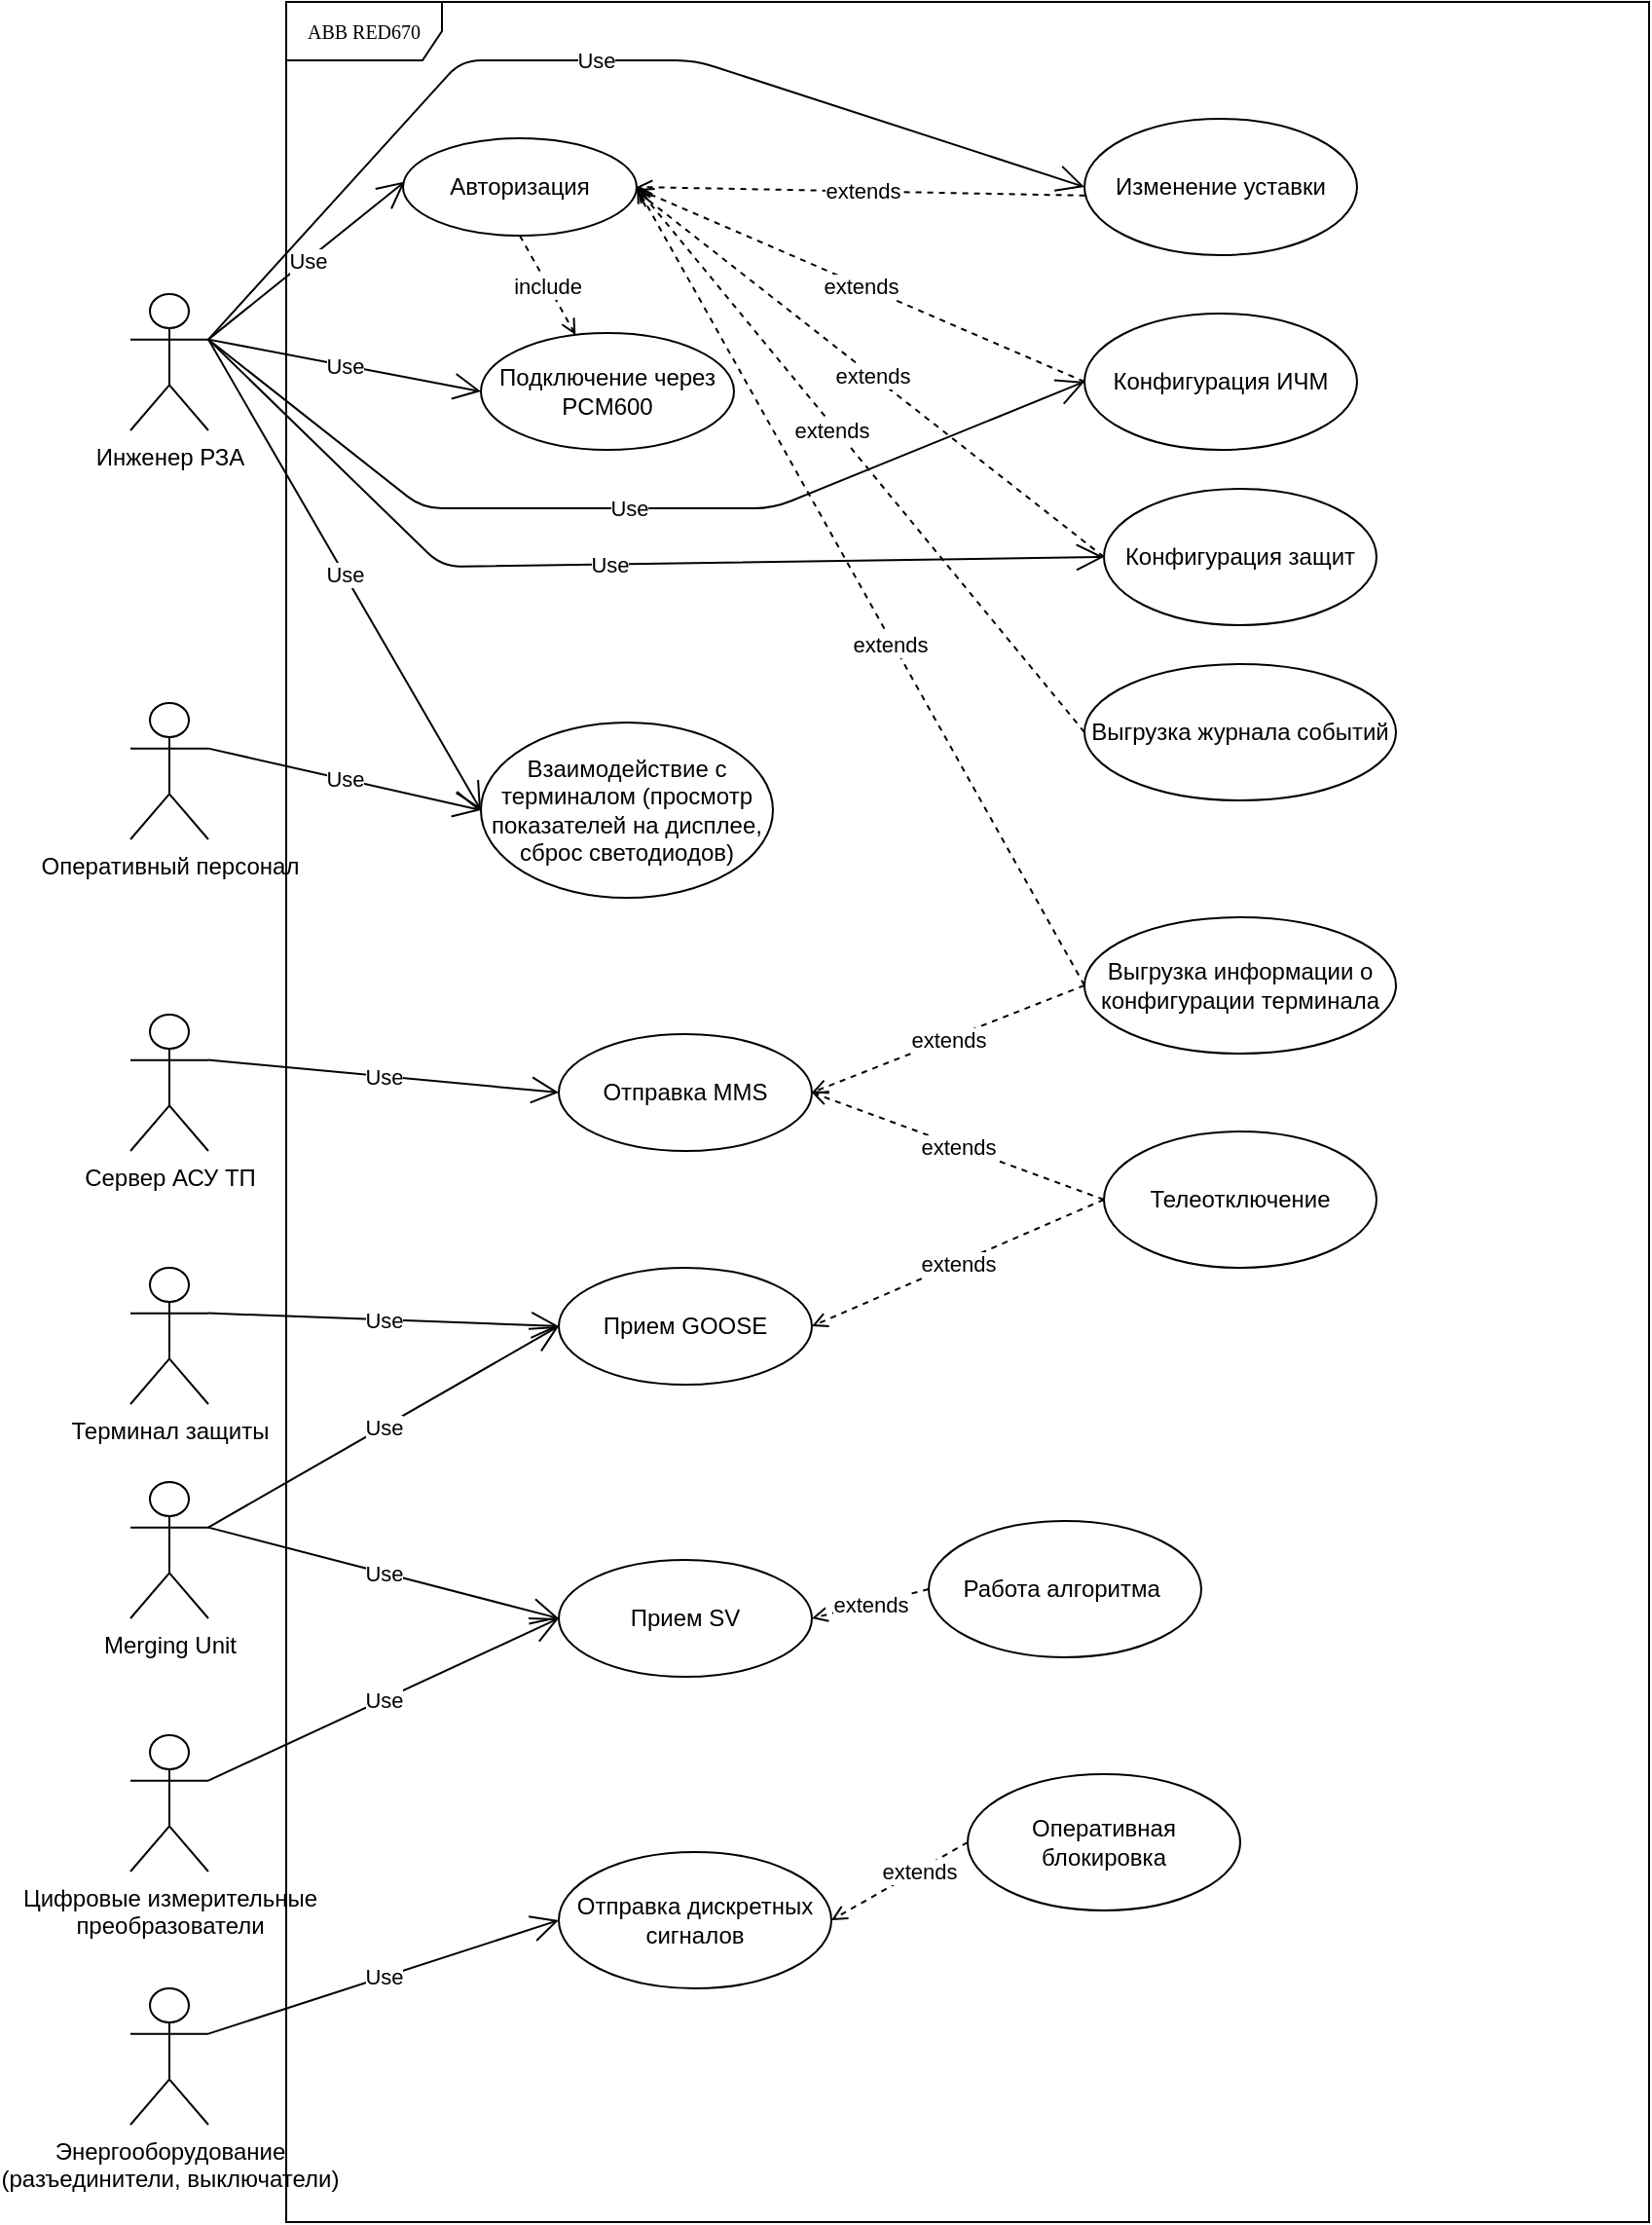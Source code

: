 <mxfile version="13.0.4" type="device"><diagram name="Page-1" id="c4acf3e9-155e-7222-9cf6-157b1a14988f"><mxGraphModel dx="1205" dy="571" grid="1" gridSize="10" guides="1" tooltips="1" connect="1" arrows="1" fold="1" page="0" pageScale="1" pageWidth="827" pageHeight="1169" background="#ffffff" math="0" shadow="0"><root><mxCell id="0"/><mxCell id="1" parent="0"/><mxCell id="17acba5748e5396b-1" value="ABB RED670" style="shape=umlFrame;whiteSpace=wrap;html=1;rounded=0;shadow=0;comic=0;labelBackgroundColor=none;strokeWidth=1;fontFamily=Verdana;fontSize=10;align=center;width=80;height=30;flipV=0;" parent="1" vertex="1"><mxGeometry x="170" y="30" width="700" height="1140" as="geometry"/></mxCell><mxCell id="Tf_DJ0qZdRW2bOFP_lZ6-1" value="Инженер РЗА" style="shape=umlActor;verticalLabelPosition=bottom;verticalAlign=top;html=1;outlineConnect=0;" parent="1" vertex="1"><mxGeometry x="90" y="180" width="40" height="70" as="geometry"/></mxCell><mxCell id="Tf_DJ0qZdRW2bOFP_lZ6-4" value="Авторизация" style="ellipse;whiteSpace=wrap;html=1;" parent="1" vertex="1"><mxGeometry x="230" y="100" width="120" height="50" as="geometry"/></mxCell><mxCell id="Tf_DJ0qZdRW2bOFP_lZ6-5" value="Изменение уставки" style="ellipse;whiteSpace=wrap;html=1;" parent="1" vertex="1"><mxGeometry x="580" y="90" width="140" height="70" as="geometry"/></mxCell><mxCell id="Tf_DJ0qZdRW2bOFP_lZ6-7" value="" style="endArrow=open;exitX=0.002;exitY=0.563;exitDx=0;exitDy=0;entryX=1;entryY=0.5;entryDx=0;entryDy=0;html=1;dashed=1;endFill=0;exitPerimeter=0;" parent="1" source="Tf_DJ0qZdRW2bOFP_lZ6-5" target="Tf_DJ0qZdRW2bOFP_lZ6-4" edge="1"><mxGeometry relative="1" as="geometry"><mxPoint x="460.0" y="160.0" as="sourcePoint"/><mxPoint x="600.0" y="160.0" as="targetPoint"/></mxGeometry></mxCell><mxCell id="Tf_DJ0qZdRW2bOFP_lZ6-8" value="extends" style="edgeLabel;resizable=0;html=1;align=center;verticalAlign=middle;" parent="Tf_DJ0qZdRW2bOFP_lZ6-7" connectable="0" vertex="1"><mxGeometry relative="1" as="geometry"/></mxCell><mxCell id="Tf_DJ0qZdRW2bOFP_lZ6-10" value="" style="endArrow=open;html=1;dashed=1;endFill=0;exitX=0.5;exitY=1;exitDx=0;exitDy=0;" parent="1" source="Tf_DJ0qZdRW2bOFP_lZ6-4" target="Tf_DJ0qZdRW2bOFP_lZ6-23" edge="1"><mxGeometry relative="1" as="geometry"><mxPoint x="475" y="350.34" as="sourcePoint"/><mxPoint x="335.0" y="350.0" as="targetPoint"/></mxGeometry></mxCell><mxCell id="Tf_DJ0qZdRW2bOFP_lZ6-11" value="include" style="edgeLabel;resizable=0;html=1;align=center;verticalAlign=middle;" parent="Tf_DJ0qZdRW2bOFP_lZ6-10" connectable="0" vertex="1"><mxGeometry relative="1" as="geometry"/></mxCell><mxCell id="Tf_DJ0qZdRW2bOFP_lZ6-12" value="Конфигурация ИЧМ" style="ellipse;whiteSpace=wrap;html=1;" parent="1" vertex="1"><mxGeometry x="580" y="190" width="140" height="70" as="geometry"/></mxCell><mxCell id="Tf_DJ0qZdRW2bOFP_lZ6-17" value="Use" style="endArrow=open;endSize=12;html=1;entryX=0.008;entryY=0.444;entryDx=0;entryDy=0;entryPerimeter=0;exitX=1;exitY=0.333;exitDx=0;exitDy=0;exitPerimeter=0;" parent="1" source="Tf_DJ0qZdRW2bOFP_lZ6-1" target="Tf_DJ0qZdRW2bOFP_lZ6-4" edge="1"><mxGeometry width="160" relative="1" as="geometry"><mxPoint x="130" y="215" as="sourcePoint"/><mxPoint x="290" y="214.66" as="targetPoint"/></mxGeometry></mxCell><mxCell id="Tf_DJ0qZdRW2bOFP_lZ6-18" value="Use" style="endArrow=open;endSize=12;html=1;exitX=1;exitY=0.333;exitDx=0;exitDy=0;exitPerimeter=0;entryX=0;entryY=0.5;entryDx=0;entryDy=0;" parent="1" source="Tf_DJ0qZdRW2bOFP_lZ6-1" edge="1" target="Tf_DJ0qZdRW2bOFP_lZ6-12"><mxGeometry width="160" relative="1" as="geometry"><mxPoint x="190" y="303.92" as="sourcePoint"/><mxPoint x="510" y="235" as="targetPoint"/><Array as="points"><mxPoint x="240" y="290"/><mxPoint x="420" y="290"/></Array></mxGeometry></mxCell><mxCell id="Tf_DJ0qZdRW2bOFP_lZ6-20" value="Use" style="endArrow=open;endSize=12;html=1;exitX=1;exitY=0.333;exitDx=0;exitDy=0;exitPerimeter=0;entryX=0;entryY=0.5;entryDx=0;entryDy=0;" parent="1" source="Tf_DJ0qZdRW2bOFP_lZ6-1" edge="1" target="Tf_DJ0qZdRW2bOFP_lZ6-5"><mxGeometry width="160" relative="1" as="geometry"><mxPoint x="120" y="70.003" as="sourcePoint"/><mxPoint x="510" y="140" as="targetPoint"/><Array as="points"><mxPoint x="260" y="60"/><mxPoint x="380" y="60"/></Array></mxGeometry></mxCell><mxCell id="Tf_DJ0qZdRW2bOFP_lZ6-21" value="" style="endArrow=open;entryX=1.004;entryY=0.52;entryDx=0;entryDy=0;html=1;dashed=1;endFill=0;entryPerimeter=0;exitX=0;exitY=0.5;exitDx=0;exitDy=0;" parent="1" source="Tf_DJ0qZdRW2bOFP_lZ6-12" target="Tf_DJ0qZdRW2bOFP_lZ6-4" edge="1"><mxGeometry relative="1" as="geometry"><mxPoint x="510" y="245" as="sourcePoint"/><mxPoint x="380.0" y="150" as="targetPoint"/></mxGeometry></mxCell><mxCell id="Tf_DJ0qZdRW2bOFP_lZ6-22" value="extends" style="edgeLabel;resizable=0;html=1;align=center;verticalAlign=middle;" parent="Tf_DJ0qZdRW2bOFP_lZ6-21" connectable="0" vertex="1"><mxGeometry relative="1" as="geometry"/></mxCell><mxCell id="Tf_DJ0qZdRW2bOFP_lZ6-23" value="Подключение через PCM600" style="ellipse;whiteSpace=wrap;html=1;" parent="1" vertex="1"><mxGeometry x="270" y="200" width="130" height="60" as="geometry"/></mxCell><mxCell id="Tf_DJ0qZdRW2bOFP_lZ6-24" value="Конфигурация защит" style="ellipse;whiteSpace=wrap;html=1;" parent="1" vertex="1"><mxGeometry x="590" y="280" width="140" height="70" as="geometry"/></mxCell><mxCell id="Tf_DJ0qZdRW2bOFP_lZ6-26" value="" style="endArrow=open;entryX=1.003;entryY=0.547;entryDx=0;entryDy=0;html=1;dashed=1;endFill=0;entryPerimeter=0;exitX=0;exitY=0.5;exitDx=0;exitDy=0;" parent="1" source="Tf_DJ0qZdRW2bOFP_lZ6-24" target="Tf_DJ0qZdRW2bOFP_lZ6-4" edge="1"><mxGeometry relative="1" as="geometry"><mxPoint x="509.52" y="279" as="sourcePoint"/><mxPoint x="350" y="170" as="targetPoint"/></mxGeometry></mxCell><mxCell id="Tf_DJ0qZdRW2bOFP_lZ6-27" value="extends" style="edgeLabel;resizable=0;html=1;align=center;verticalAlign=middle;" parent="Tf_DJ0qZdRW2bOFP_lZ6-26" connectable="0" vertex="1"><mxGeometry relative="1" as="geometry"/></mxCell><mxCell id="Tf_DJ0qZdRW2bOFP_lZ6-32" value="Use" style="endArrow=open;endSize=12;html=1;exitX=1;exitY=0.333;exitDx=0;exitDy=0;exitPerimeter=0;entryX=0;entryY=0.5;entryDx=0;entryDy=0;" parent="1" source="Tf_DJ0qZdRW2bOFP_lZ6-1" target="Tf_DJ0qZdRW2bOFP_lZ6-24" edge="1"><mxGeometry width="160" relative="1" as="geometry"><mxPoint x="364" y="417.8" as="sourcePoint"/><mxPoint x="510" y="330" as="targetPoint"/><Array as="points"><mxPoint x="250" y="320"/></Array></mxGeometry></mxCell><mxCell id="Tf_DJ0qZdRW2bOFP_lZ6-33" value="Терминал защиты" style="shape=umlActor;verticalLabelPosition=bottom;verticalAlign=top;html=1;outlineConnect=0;" parent="1" vertex="1"><mxGeometry x="90" y="680" width="40" height="70" as="geometry"/></mxCell><mxCell id="Tf_DJ0qZdRW2bOFP_lZ6-34" value="Оперативный персонал" style="shape=umlActor;verticalLabelPosition=bottom;verticalAlign=top;html=1;outlineConnect=0;" parent="1" vertex="1"><mxGeometry x="90" y="390" width="40" height="70" as="geometry"/></mxCell><mxCell id="Tf_DJ0qZdRW2bOFP_lZ6-36" value="Взаимодействие с терминалом (просмотр показателей на дисплее, сброс светодиодов)" style="ellipse;whiteSpace=wrap;html=1;" parent="1" vertex="1"><mxGeometry x="270" y="400" width="150" height="90" as="geometry"/></mxCell><mxCell id="Tf_DJ0qZdRW2bOFP_lZ6-37" value="Use" style="endArrow=open;endSize=12;html=1;entryX=0;entryY=0.5;entryDx=0;entryDy=0;exitX=1;exitY=0.333;exitDx=0;exitDy=0;exitPerimeter=0;" parent="1" source="Tf_DJ0qZdRW2bOFP_lZ6-1" target="Tf_DJ0qZdRW2bOFP_lZ6-36" edge="1"><mxGeometry width="160" relative="1" as="geometry"><mxPoint x="130" y="200" as="sourcePoint"/><mxPoint x="240.96" y="132.2" as="targetPoint"/></mxGeometry></mxCell><mxCell id="Tf_DJ0qZdRW2bOFP_lZ6-38" value="Use" style="endArrow=open;endSize=12;html=1;exitX=1;exitY=0.333;exitDx=0;exitDy=0;exitPerimeter=0;entryX=0;entryY=0.5;entryDx=0;entryDy=0;" parent="1" source="Tf_DJ0qZdRW2bOFP_lZ6-34" target="Tf_DJ0qZdRW2bOFP_lZ6-36" edge="1"><mxGeometry width="160" relative="1" as="geometry"><mxPoint x="140" y="213.333" as="sourcePoint"/><mxPoint x="310" y="450" as="targetPoint"/></mxGeometry></mxCell><mxCell id="Tf_DJ0qZdRW2bOFP_lZ6-44" value="Прием GOOSE" style="ellipse;whiteSpace=wrap;html=1;flipV=1;" parent="1" vertex="1"><mxGeometry x="310" y="680" width="130" height="60" as="geometry"/></mxCell><mxCell id="Tf_DJ0qZdRW2bOFP_lZ6-45" value="Use" style="endArrow=open;endSize=12;html=1;exitX=1;exitY=0.333;exitDx=0;exitDy=0;exitPerimeter=0;entryX=0;entryY=0.5;entryDx=0;entryDy=0;" parent="1" source="Tf_DJ0qZdRW2bOFP_lZ6-33" target="Tf_DJ0qZdRW2bOFP_lZ6-44" edge="1"><mxGeometry width="160" relative="1" as="geometry"><mxPoint x="160" y="673.333" as="sourcePoint"/><mxPoint x="340" y="660" as="targetPoint"/></mxGeometry></mxCell><mxCell id="TFU-qJOmhVCI6DrWaFcM-6" value="Use" style="endArrow=open;endSize=12;html=1;entryX=0;entryY=0.5;entryDx=0;entryDy=0;exitX=1;exitY=0.333;exitDx=0;exitDy=0;exitPerimeter=0;" edge="1" parent="1" source="Tf_DJ0qZdRW2bOFP_lZ6-1" target="Tf_DJ0qZdRW2bOFP_lZ6-23"><mxGeometry width="160" relative="1" as="geometry"><mxPoint x="140" y="210" as="sourcePoint"/><mxPoint x="240.96" y="132.2" as="targetPoint"/></mxGeometry></mxCell><mxCell id="TFU-qJOmhVCI6DrWaFcM-12" value="" style="endArrow=open;entryX=1;entryY=0.5;entryDx=0;entryDy=0;html=1;dashed=1;endFill=0;exitX=0;exitY=0.5;exitDx=0;exitDy=0;" edge="1" parent="1" source="TFU-qJOmhVCI6DrWaFcM-14" target="Tf_DJ0qZdRW2bOFP_lZ6-44"><mxGeometry relative="1" as="geometry"><mxPoint x="689.64" y="787.65" as="sourcePoint"/><mxPoint x="420" y="755" as="targetPoint"/></mxGeometry></mxCell><mxCell id="TFU-qJOmhVCI6DrWaFcM-13" value="extends" style="edgeLabel;resizable=0;html=1;align=center;verticalAlign=middle;" connectable="0" vertex="1" parent="TFU-qJOmhVCI6DrWaFcM-12"><mxGeometry relative="1" as="geometry"/></mxCell><mxCell id="TFU-qJOmhVCI6DrWaFcM-14" value="Телеотключение" style="ellipse;whiteSpace=wrap;html=1;" vertex="1" parent="1"><mxGeometry x="590" y="610" width="140" height="70" as="geometry"/></mxCell><mxCell id="TFU-qJOmhVCI6DrWaFcM-23" value="Сервер АСУ ТП" style="shape=umlActor;verticalLabelPosition=bottom;verticalAlign=top;html=1;outlineConnect=0;flipV=0;" vertex="1" parent="1"><mxGeometry x="90" y="550" width="40" height="70" as="geometry"/></mxCell><mxCell id="TFU-qJOmhVCI6DrWaFcM-24" value="Отправка MMS" style="ellipse;whiteSpace=wrap;html=1;" vertex="1" parent="1"><mxGeometry x="310" y="560" width="130" height="60" as="geometry"/></mxCell><mxCell id="TFU-qJOmhVCI6DrWaFcM-25" value="Use" style="endArrow=open;endSize=12;html=1;exitX=1;exitY=0.333;exitDx=0;exitDy=0;exitPerimeter=0;entryX=0;entryY=0.5;entryDx=0;entryDy=0;" edge="1" parent="1" source="TFU-qJOmhVCI6DrWaFcM-23" target="TFU-qJOmhVCI6DrWaFcM-24"><mxGeometry width="160" relative="1" as="geometry"><mxPoint x="90" y="1080.003" as="sourcePoint"/><mxPoint x="270" y="1111.67" as="targetPoint"/></mxGeometry></mxCell><mxCell id="TFU-qJOmhVCI6DrWaFcM-27" value="" style="endArrow=open;html=1;dashed=1;endFill=0;exitX=0;exitY=0.5;exitDx=0;exitDy=0;entryX=1;entryY=0.5;entryDx=0;entryDy=0;" edge="1" parent="1" source="TFU-qJOmhVCI6DrWaFcM-50" target="TFU-qJOmhVCI6DrWaFcM-24"><mxGeometry relative="1" as="geometry"><mxPoint x="570" y="645" as="sourcePoint"/><mxPoint x="390" y="950" as="targetPoint"/></mxGeometry></mxCell><mxCell id="TFU-qJOmhVCI6DrWaFcM-28" value="extends" style="edgeLabel;resizable=0;html=1;align=center;verticalAlign=middle;" connectable="0" vertex="1" parent="TFU-qJOmhVCI6DrWaFcM-27"><mxGeometry relative="1" as="geometry"/></mxCell><mxCell id="TFU-qJOmhVCI6DrWaFcM-30" value="Merging Unit" style="shape=umlActor;verticalLabelPosition=bottom;verticalAlign=top;html=1;outlineConnect=0;direction=east;" vertex="1" parent="1"><mxGeometry x="90" y="790" width="40" height="70" as="geometry"/></mxCell><mxCell id="TFU-qJOmhVCI6DrWaFcM-31" value="Прием SV" style="ellipse;whiteSpace=wrap;html=1;direction=east;" vertex="1" parent="1"><mxGeometry x="310" y="830" width="130" height="60" as="geometry"/></mxCell><mxCell id="TFU-qJOmhVCI6DrWaFcM-32" value="Use" style="endArrow=open;endSize=12;html=1;entryX=0;entryY=0.5;entryDx=0;entryDy=0;exitX=1;exitY=0.333;exitDx=0;exitDy=0;exitPerimeter=0;" edge="1" parent="1" source="TFU-qJOmhVCI6DrWaFcM-30" target="TFU-qJOmhVCI6DrWaFcM-31"><mxGeometry width="160" relative="1" as="geometry"><mxPoint x="90" y="853" as="sourcePoint"/><mxPoint x="290" y="880" as="targetPoint"/></mxGeometry></mxCell><mxCell id="TFU-qJOmhVCI6DrWaFcM-33" value="Работа алгоритма&amp;nbsp;" style="ellipse;whiteSpace=wrap;html=1;direction=east;flipH=1;flipV=1;" vertex="1" parent="1"><mxGeometry x="500" y="810" width="140" height="70" as="geometry"/></mxCell><mxCell id="TFU-qJOmhVCI6DrWaFcM-34" value="" style="endArrow=open;entryX=1;entryY=0.5;entryDx=0;entryDy=0;html=1;dashed=1;endFill=0;exitX=0;exitY=0.5;exitDx=0;exitDy=0;" edge="1" parent="1" source="TFU-qJOmhVCI6DrWaFcM-33" target="TFU-qJOmhVCI6DrWaFcM-31"><mxGeometry relative="1" as="geometry"><mxPoint x="205" y="945" as="sourcePoint"/><mxPoint x="145" y="860" as="targetPoint"/></mxGeometry></mxCell><mxCell id="TFU-qJOmhVCI6DrWaFcM-35" value="extends" style="edgeLabel;resizable=0;html=1;align=center;verticalAlign=middle;" connectable="0" vertex="1" parent="TFU-qJOmhVCI6DrWaFcM-34"><mxGeometry relative="1" as="geometry"/></mxCell><mxCell id="TFU-qJOmhVCI6DrWaFcM-38" value="" style="endArrow=open;html=1;dashed=1;endFill=0;exitX=0;exitY=0.5;exitDx=0;exitDy=0;entryX=1;entryY=0.5;entryDx=0;entryDy=0;" edge="1" parent="1" source="TFU-qJOmhVCI6DrWaFcM-14" target="TFU-qJOmhVCI6DrWaFcM-24"><mxGeometry relative="1" as="geometry"><mxPoint x="490" y="695" as="sourcePoint"/><mxPoint x="400" y="880" as="targetPoint"/></mxGeometry></mxCell><mxCell id="TFU-qJOmhVCI6DrWaFcM-39" value="extends" style="edgeLabel;resizable=0;html=1;align=center;verticalAlign=middle;" connectable="0" vertex="1" parent="TFU-qJOmhVCI6DrWaFcM-38"><mxGeometry relative="1" as="geometry"/></mxCell><mxCell id="TFU-qJOmhVCI6DrWaFcM-40" value="Цифровые измерительные &lt;br&gt;преобразователи" style="shape=umlActor;verticalLabelPosition=bottom;verticalAlign=top;html=1;outlineConnect=0;direction=east;" vertex="1" parent="1"><mxGeometry x="90" y="920" width="40" height="70" as="geometry"/></mxCell><mxCell id="TFU-qJOmhVCI6DrWaFcM-41" value="Use" style="endArrow=open;endSize=12;html=1;entryX=0;entryY=0.5;entryDx=0;entryDy=0;exitX=1;exitY=0.333;exitDx=0;exitDy=0;exitPerimeter=0;" edge="1" parent="1" source="TFU-qJOmhVCI6DrWaFcM-40" target="TFU-qJOmhVCI6DrWaFcM-31"><mxGeometry width="160" relative="1" as="geometry"><mxPoint x="140" y="823.333" as="sourcePoint"/><mxPoint x="290.0" y="860" as="targetPoint"/></mxGeometry></mxCell><mxCell id="TFU-qJOmhVCI6DrWaFcM-42" value="" style="endArrow=open;entryX=1;entryY=0.5;entryDx=0;entryDy=0;html=1;dashed=1;endFill=0;exitX=0;exitY=0.5;exitDx=0;exitDy=0;" edge="1" parent="1" source="TFU-qJOmhVCI6DrWaFcM-50" target="Tf_DJ0qZdRW2bOFP_lZ6-4"><mxGeometry relative="1" as="geometry"><mxPoint x="570" y="645" as="sourcePoint"/><mxPoint x="400.0" y="292.35" as="targetPoint"/></mxGeometry></mxCell><mxCell id="TFU-qJOmhVCI6DrWaFcM-43" value="extends" style="edgeLabel;resizable=0;html=1;align=center;verticalAlign=middle;" connectable="0" vertex="1" parent="TFU-qJOmhVCI6DrWaFcM-42"><mxGeometry relative="1" as="geometry"><mxPoint x="14.97" y="29.95" as="offset"/></mxGeometry></mxCell><mxCell id="TFU-qJOmhVCI6DrWaFcM-44" value="Энергооборудование &lt;br&gt;(разъединители, выключатели)" style="shape=umlActor;verticalLabelPosition=bottom;verticalAlign=top;html=1;outlineConnect=0;" vertex="1" parent="1"><mxGeometry x="90" y="1050" width="40" height="70" as="geometry"/></mxCell><mxCell id="TFU-qJOmhVCI6DrWaFcM-45" value="Отправка дискретных сигналов" style="ellipse;whiteSpace=wrap;html=1;" vertex="1" parent="1"><mxGeometry x="310" y="980" width="140" height="70" as="geometry"/></mxCell><mxCell id="TFU-qJOmhVCI6DrWaFcM-46" value="Use" style="endArrow=open;endSize=12;html=1;exitX=1;exitY=0.333;exitDx=0;exitDy=0;exitPerimeter=0;entryX=0;entryY=0.5;entryDx=0;entryDy=0;" edge="1" parent="1" source="TFU-qJOmhVCI6DrWaFcM-44" target="TFU-qJOmhVCI6DrWaFcM-45"><mxGeometry width="160" relative="1" as="geometry"><mxPoint x="120" y="1080.003" as="sourcePoint"/><mxPoint x="200" y="1091.67" as="targetPoint"/></mxGeometry></mxCell><mxCell id="TFU-qJOmhVCI6DrWaFcM-47" value="" style="endArrow=open;entryX=1;entryY=0.5;entryDx=0;entryDy=0;html=1;dashed=1;endFill=0;exitX=0;exitY=0.5;exitDx=0;exitDy=0;" edge="1" parent="1" source="TFU-qJOmhVCI6DrWaFcM-49" target="TFU-qJOmhVCI6DrWaFcM-45"><mxGeometry relative="1" as="geometry"><mxPoint x="609.64" y="1117.65" as="sourcePoint"/><mxPoint x="450.0" y="910" as="targetPoint"/></mxGeometry></mxCell><mxCell id="TFU-qJOmhVCI6DrWaFcM-48" value="extends" style="edgeLabel;resizable=0;html=1;align=center;verticalAlign=middle;" connectable="0" vertex="1" parent="TFU-qJOmhVCI6DrWaFcM-47"><mxGeometry relative="1" as="geometry"><mxPoint x="10.25" y="-5.1" as="offset"/></mxGeometry></mxCell><mxCell id="TFU-qJOmhVCI6DrWaFcM-49" value="Оперативная блокировка" style="ellipse;whiteSpace=wrap;html=1;" vertex="1" parent="1"><mxGeometry x="520" y="940" width="140" height="70" as="geometry"/></mxCell><mxCell id="TFU-qJOmhVCI6DrWaFcM-50" value="Выгрузка информации о конфигурации терминала" style="ellipse;whiteSpace=wrap;html=1;" vertex="1" parent="1"><mxGeometry x="580" y="500" width="160" height="70" as="geometry"/></mxCell><mxCell id="TFU-qJOmhVCI6DrWaFcM-51" value="Use" style="endArrow=open;endSize=12;html=1;entryX=0;entryY=0.5;entryDx=0;entryDy=0;exitX=1;exitY=0.333;exitDx=0;exitDy=0;exitPerimeter=0;" edge="1" parent="1" source="TFU-qJOmhVCI6DrWaFcM-30" target="Tf_DJ0qZdRW2bOFP_lZ6-44"><mxGeometry width="160" relative="1" as="geometry"><mxPoint x="140" y="823.333" as="sourcePoint"/><mxPoint x="290" y="860" as="targetPoint"/></mxGeometry></mxCell><mxCell id="TFU-qJOmhVCI6DrWaFcM-54" value="Выгрузка журнала событий" style="ellipse;whiteSpace=wrap;html=1;" vertex="1" parent="1"><mxGeometry x="580" y="370" width="160" height="70" as="geometry"/></mxCell><mxCell id="TFU-qJOmhVCI6DrWaFcM-56" value="" style="endArrow=open;entryX=1;entryY=0.5;entryDx=0;entryDy=0;html=1;dashed=1;endFill=0;exitX=0;exitY=0.5;exitDx=0;exitDy=0;" edge="1" parent="1" source="TFU-qJOmhVCI6DrWaFcM-54" target="Tf_DJ0qZdRW2bOFP_lZ6-4"><mxGeometry relative="1" as="geometry"><mxPoint x="500" y="450" as="sourcePoint"/><mxPoint x="350.36" y="260" as="targetPoint"/></mxGeometry></mxCell><mxCell id="TFU-qJOmhVCI6DrWaFcM-57" value="extends" style="edgeLabel;resizable=0;html=1;align=center;verticalAlign=middle;" connectable="0" vertex="1" parent="TFU-qJOmhVCI6DrWaFcM-56"><mxGeometry relative="1" as="geometry"><mxPoint x="-15.11" y="-15.14" as="offset"/></mxGeometry></mxCell></root></mxGraphModel></diagram></mxfile>